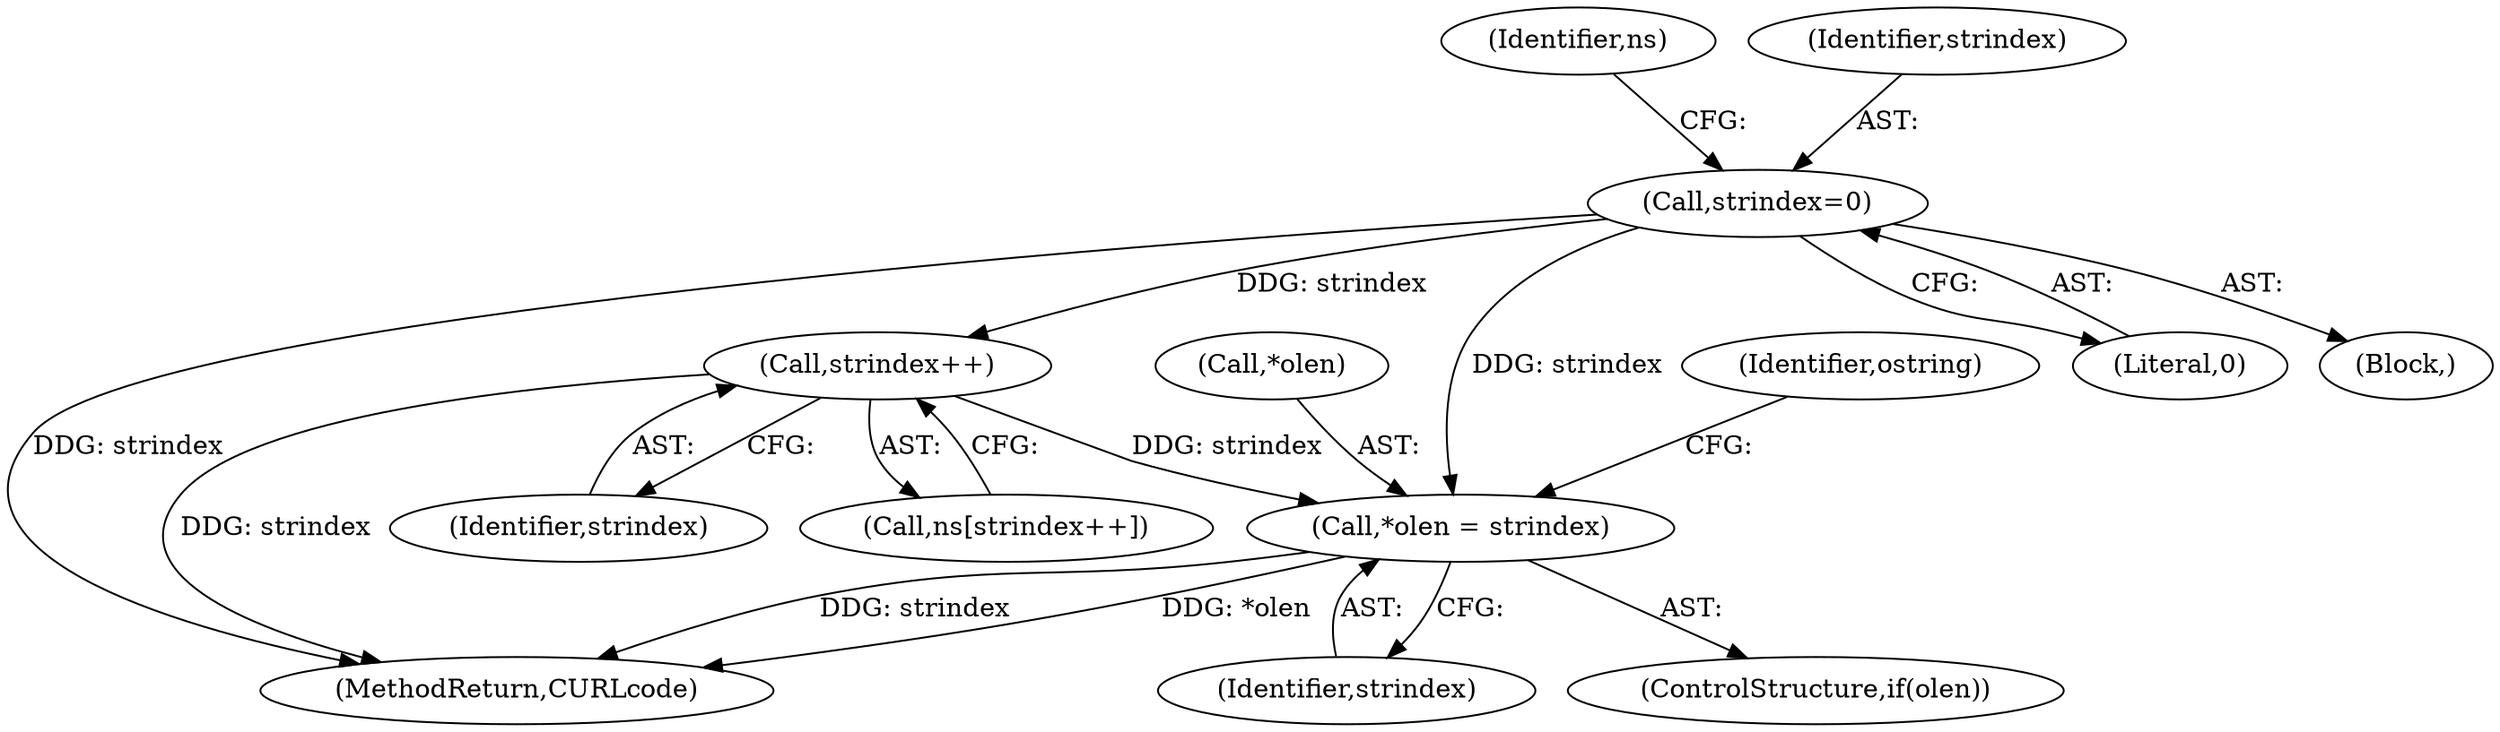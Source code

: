 digraph "0_curl_192c4f788d48f82c03e9cef40013f34370e90737@pointer" {
"1000248" [label="(Call,*olen = strindex)"];
"1000236" [label="(Call,strindex++)"];
"1000131" [label="(Call,strindex=0)"];
"1000251" [label="(Identifier,strindex)"];
"1000246" [label="(ControlStructure,if(olen))"];
"1000131" [label="(Call,strindex=0)"];
"1000138" [label="(Identifier,ns)"];
"1000133" [label="(Literal,0)"];
"1000253" [label="(Identifier,ostring)"];
"1000249" [label="(Call,*olen)"];
"1000260" [label="(MethodReturn,CURLcode)"];
"1000236" [label="(Call,strindex++)"];
"1000237" [label="(Identifier,strindex)"];
"1000113" [label="(Block,)"];
"1000234" [label="(Call,ns[strindex++])"];
"1000132" [label="(Identifier,strindex)"];
"1000248" [label="(Call,*olen = strindex)"];
"1000248" -> "1000246"  [label="AST: "];
"1000248" -> "1000251"  [label="CFG: "];
"1000249" -> "1000248"  [label="AST: "];
"1000251" -> "1000248"  [label="AST: "];
"1000253" -> "1000248"  [label="CFG: "];
"1000248" -> "1000260"  [label="DDG: strindex"];
"1000248" -> "1000260"  [label="DDG: *olen"];
"1000236" -> "1000248"  [label="DDG: strindex"];
"1000131" -> "1000248"  [label="DDG: strindex"];
"1000236" -> "1000234"  [label="AST: "];
"1000236" -> "1000237"  [label="CFG: "];
"1000237" -> "1000236"  [label="AST: "];
"1000234" -> "1000236"  [label="CFG: "];
"1000236" -> "1000260"  [label="DDG: strindex"];
"1000131" -> "1000236"  [label="DDG: strindex"];
"1000131" -> "1000113"  [label="AST: "];
"1000131" -> "1000133"  [label="CFG: "];
"1000132" -> "1000131"  [label="AST: "];
"1000133" -> "1000131"  [label="AST: "];
"1000138" -> "1000131"  [label="CFG: "];
"1000131" -> "1000260"  [label="DDG: strindex"];
}
